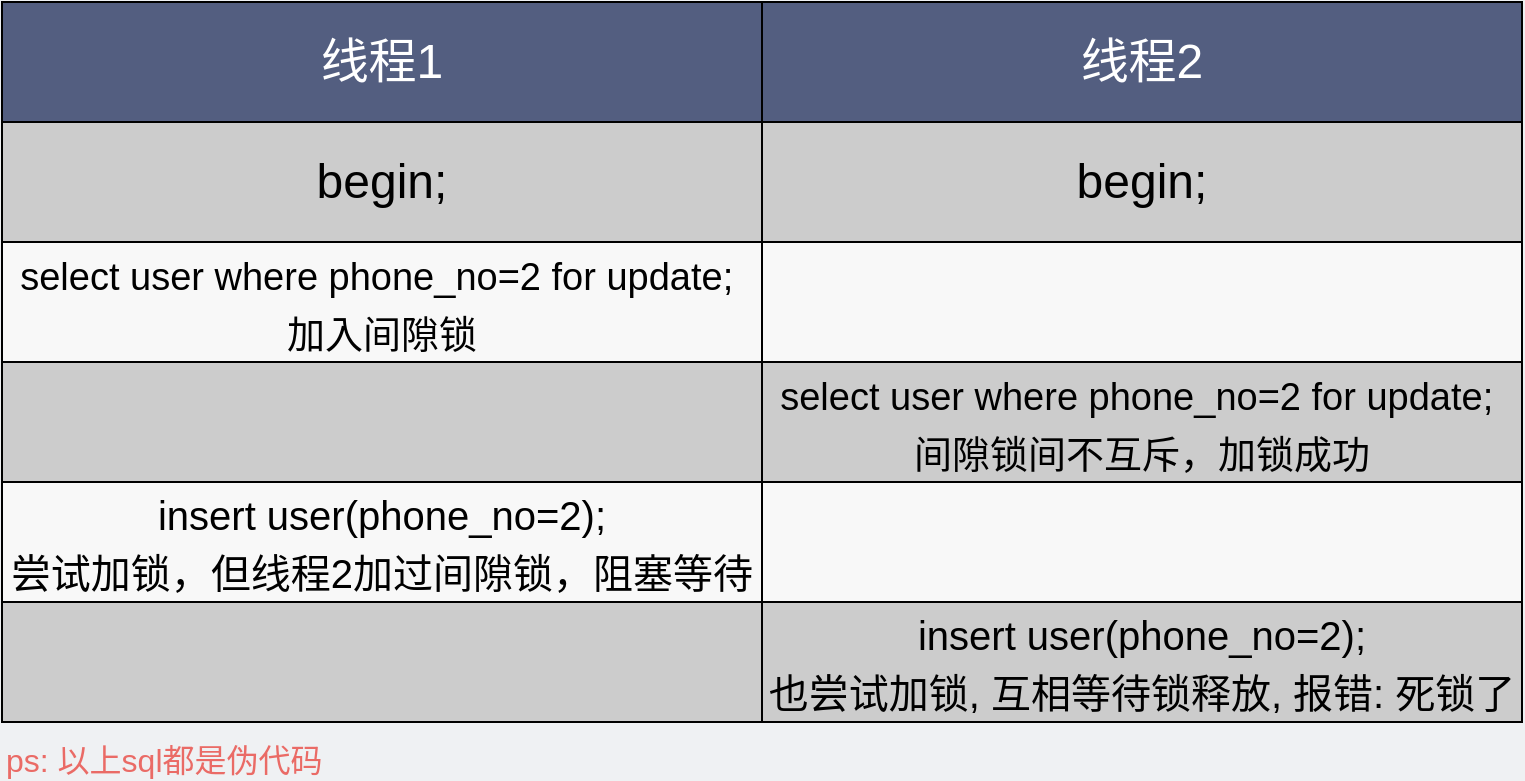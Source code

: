 <mxfile version="17.4.0" type="github">
  <diagram id="3228e29e-7158-1315-38df-8450db1d8a1d" name="Page-1">
    <mxGraphModel dx="1283" dy="533" grid="0" gridSize="10" guides="1" tooltips="1" connect="1" arrows="1" fold="1" page="1" pageScale="1" pageWidth="530" pageHeight="470" background="#EFF1F3" math="0" shadow="0">
      <root>
        <mxCell id="0" />
        <mxCell id="1" parent="0" />
        <mxCell id="OGBjxk_xHfaE1EplLFuK-23" value="begin;" style="rounded=0;whiteSpace=wrap;html=1;fillColor=#CCCCCC;gradientColor=none;fontSize=24;" parent="1" vertex="1">
          <mxGeometry x="150" y="571" width="380" height="60" as="geometry" />
        </mxCell>
        <mxCell id="OGBjxk_xHfaE1EplLFuK-29" value="&lt;font color=&quot;#ffffff&quot; style=&quot;font-size: 24px;&quot;&gt;线程1&lt;/font&gt;" style="rounded=0;whiteSpace=wrap;html=1;fillColor=#535E80;gradientColor=none;fontSize=24;" parent="1" vertex="1">
          <mxGeometry x="150" y="511" width="380" height="60" as="geometry" />
        </mxCell>
        <mxCell id="E5Fr-yn8FIVRKY9gDkfl-8" value="&lt;font color=&quot;#ffffff&quot; style=&quot;font-size: 24px;&quot;&gt;线程2&lt;/font&gt;" style="rounded=0;whiteSpace=wrap;html=1;fillColor=#535E80;gradientColor=none;fontSize=24;" parent="1" vertex="1">
          <mxGeometry x="530" y="511" width="380" height="60" as="geometry" />
        </mxCell>
        <mxCell id="E5Fr-yn8FIVRKY9gDkfl-9" value="begin;" style="rounded=0;whiteSpace=wrap;html=1;fillColor=#CCCCCC;gradientColor=none;fontSize=24;" parent="1" vertex="1">
          <mxGeometry x="530" y="571" width="380" height="60" as="geometry" />
        </mxCell>
        <mxCell id="E5Fr-yn8FIVRKY9gDkfl-10" value="&lt;font style=&quot;font-size: 19px&quot;&gt;select user where phone_no=2 for update;&amp;nbsp;&lt;br&gt;加入间隙锁&lt;br&gt;&lt;/font&gt;" style="rounded=0;whiteSpace=wrap;html=1;fillColor=#F8F8F8;gradientColor=none;fontSize=24;" parent="1" vertex="1">
          <mxGeometry x="150" y="631" width="380" height="60" as="geometry" />
        </mxCell>
        <mxCell id="E5Fr-yn8FIVRKY9gDkfl-11" value="" style="rounded=0;whiteSpace=wrap;html=1;fillColor=#F8F8F8;gradientColor=none;fontSize=24;" parent="1" vertex="1">
          <mxGeometry x="530" y="631" width="380" height="60" as="geometry" />
        </mxCell>
        <mxCell id="E5Fr-yn8FIVRKY9gDkfl-12" value="" style="rounded=0;whiteSpace=wrap;html=1;fillColor=#CCCCCC;gradientColor=none;fontSize=24;" parent="1" vertex="1">
          <mxGeometry x="150" y="691" width="380" height="60" as="geometry" />
        </mxCell>
        <mxCell id="E5Fr-yn8FIVRKY9gDkfl-13" value="&lt;font style=&quot;font-size: 19px&quot;&gt;select user where phone_no=2 for update;&amp;nbsp;&lt;br&gt;间隙锁间不互斥，加锁成功&lt;br&gt;&lt;/font&gt;" style="rounded=0;whiteSpace=wrap;html=1;fillColor=#CCCCCC;gradientColor=none;fontSize=24;" parent="1" vertex="1">
          <mxGeometry x="530" y="691" width="380" height="60" as="geometry" />
        </mxCell>
        <mxCell id="E5Fr-yn8FIVRKY9gDkfl-14" value="&lt;font style=&quot;font-size: 20px&quot;&gt;insert user(phone_no=2);&lt;br&gt;尝试加锁，但线程2加过间隙锁，阻塞等待&lt;/font&gt;" style="rounded=0;whiteSpace=wrap;html=1;fillColor=#F8F8F8;gradientColor=none;fontSize=24;" parent="1" vertex="1">
          <mxGeometry x="150" y="751" width="380" height="60" as="geometry" />
        </mxCell>
        <mxCell id="E5Fr-yn8FIVRKY9gDkfl-15" value="" style="rounded=0;whiteSpace=wrap;html=1;fillColor=#F8F8F8;gradientColor=none;fontSize=24;" parent="1" vertex="1">
          <mxGeometry x="530" y="751" width="380" height="60" as="geometry" />
        </mxCell>
        <mxCell id="E5Fr-yn8FIVRKY9gDkfl-16" value="" style="rounded=0;whiteSpace=wrap;html=1;fillColor=#CCCCCC;gradientColor=none;fontSize=24;" parent="1" vertex="1">
          <mxGeometry x="150" y="811" width="380" height="60" as="geometry" />
        </mxCell>
        <mxCell id="E5Fr-yn8FIVRKY9gDkfl-17" value="&lt;font style=&quot;font-size: 20px&quot;&gt;&lt;span&gt;insert user(phone_no=2);&lt;/span&gt;&lt;br&gt;&lt;span&gt;也尝试加锁, 互相等待锁释放, 报错: 死锁了&lt;/span&gt;&lt;/font&gt;" style="rounded=0;whiteSpace=wrap;html=1;fillColor=#CCCCCC;gradientColor=none;fontSize=24;" parent="1" vertex="1">
          <mxGeometry x="530" y="811" width="380" height="60" as="geometry" />
        </mxCell>
        <mxCell id="o99k7smHVPs2LoiXMWNT-3" value="&lt;font color=&quot;#ea6b66&quot; style=&quot;font-size: 16px&quot;&gt;ps: 以上sql都是伪代码&lt;/font&gt;" style="text;html=1;strokeColor=none;fillColor=none;align=left;verticalAlign=middle;whiteSpace=wrap;rounded=0;fontSize=20;" parent="1" vertex="1">
          <mxGeometry x="150" y="877" width="211" height="21" as="geometry" />
        </mxCell>
      </root>
    </mxGraphModel>
  </diagram>
</mxfile>

